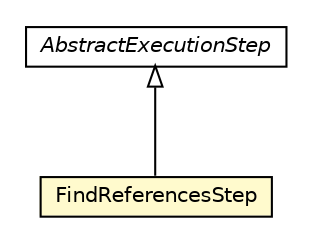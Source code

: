#!/usr/local/bin/dot
#
# Class diagram 
# Generated by UMLGraph version R5_6-24-gf6e263 (http://www.umlgraph.org/)
#

digraph G {
	edge [fontname="Helvetica",fontsize=10,labelfontname="Helvetica",labelfontsize=10];
	node [fontname="Helvetica",fontsize=10,shape=plaintext];
	nodesep=0.25;
	ranksep=0.5;
	// com.orientechnologies.orient.core.sql.executor.FindReferencesStep
	c1007802 [label=<<table title="com.orientechnologies.orient.core.sql.executor.FindReferencesStep" border="0" cellborder="1" cellspacing="0" cellpadding="2" port="p" bgcolor="lemonChiffon" href="./FindReferencesStep.html">
		<tr><td><table border="0" cellspacing="0" cellpadding="1">
<tr><td align="center" balign="center"> FindReferencesStep </td></tr>
		</table></td></tr>
		</table>>, URL="./FindReferencesStep.html", fontname="Helvetica", fontcolor="black", fontsize=10.0];
	// com.orientechnologies.orient.core.sql.executor.AbstractExecutionStep
	c1007851 [label=<<table title="com.orientechnologies.orient.core.sql.executor.AbstractExecutionStep" border="0" cellborder="1" cellspacing="0" cellpadding="2" port="p" href="./AbstractExecutionStep.html">
		<tr><td><table border="0" cellspacing="0" cellpadding="1">
<tr><td align="center" balign="center"><font face="Helvetica-Oblique"> AbstractExecutionStep </font></td></tr>
		</table></td></tr>
		</table>>, URL="./AbstractExecutionStep.html", fontname="Helvetica", fontcolor="black", fontsize=10.0];
	//com.orientechnologies.orient.core.sql.executor.FindReferencesStep extends com.orientechnologies.orient.core.sql.executor.AbstractExecutionStep
	c1007851:p -> c1007802:p [dir=back,arrowtail=empty];
}

